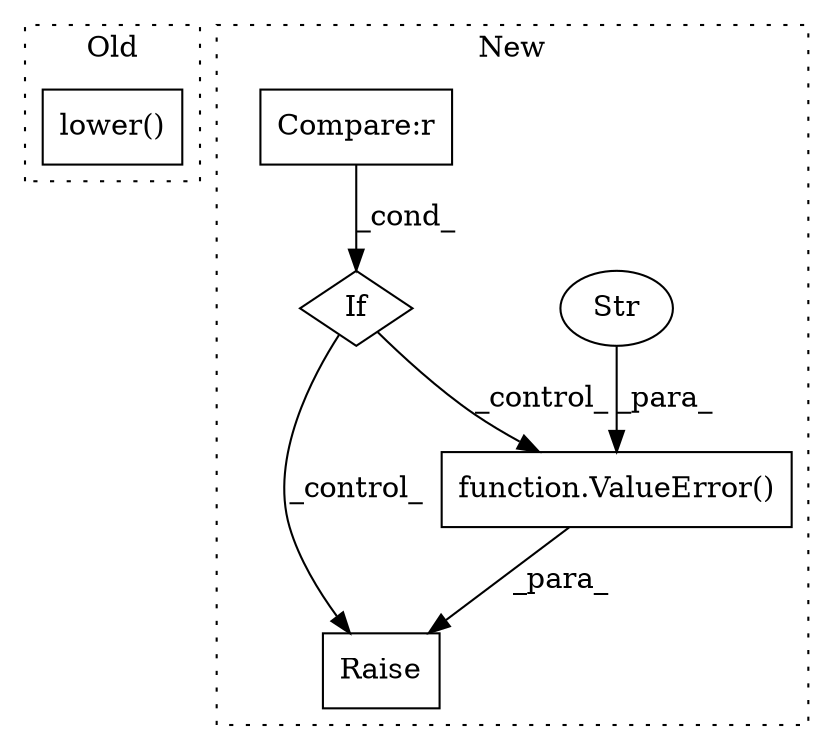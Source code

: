 digraph G {
subgraph cluster0 {
1 [label="lower()" a="75" s="6639" l="48" shape="box"];
label = "Old";
style="dotted";
}
subgraph cluster1 {
2 [label="Raise" a="91" s="7138" l="6" shape="box"];
3 [label="function.ValueError()" a="75" s="7144,7251" l="11,1" shape="box"];
4 [label="Str" a="66" s="7155" l="96" shape="ellipse"];
5 [label="If" a="96" s="6691" l="3" shape="diamond"];
6 [label="Compare:r" a="40" s="6694" l="24" shape="box"];
label = "New";
style="dotted";
}
3 -> 2 [label="_para_"];
4 -> 3 [label="_para_"];
5 -> 2 [label="_control_"];
5 -> 3 [label="_control_"];
6 -> 5 [label="_cond_"];
}